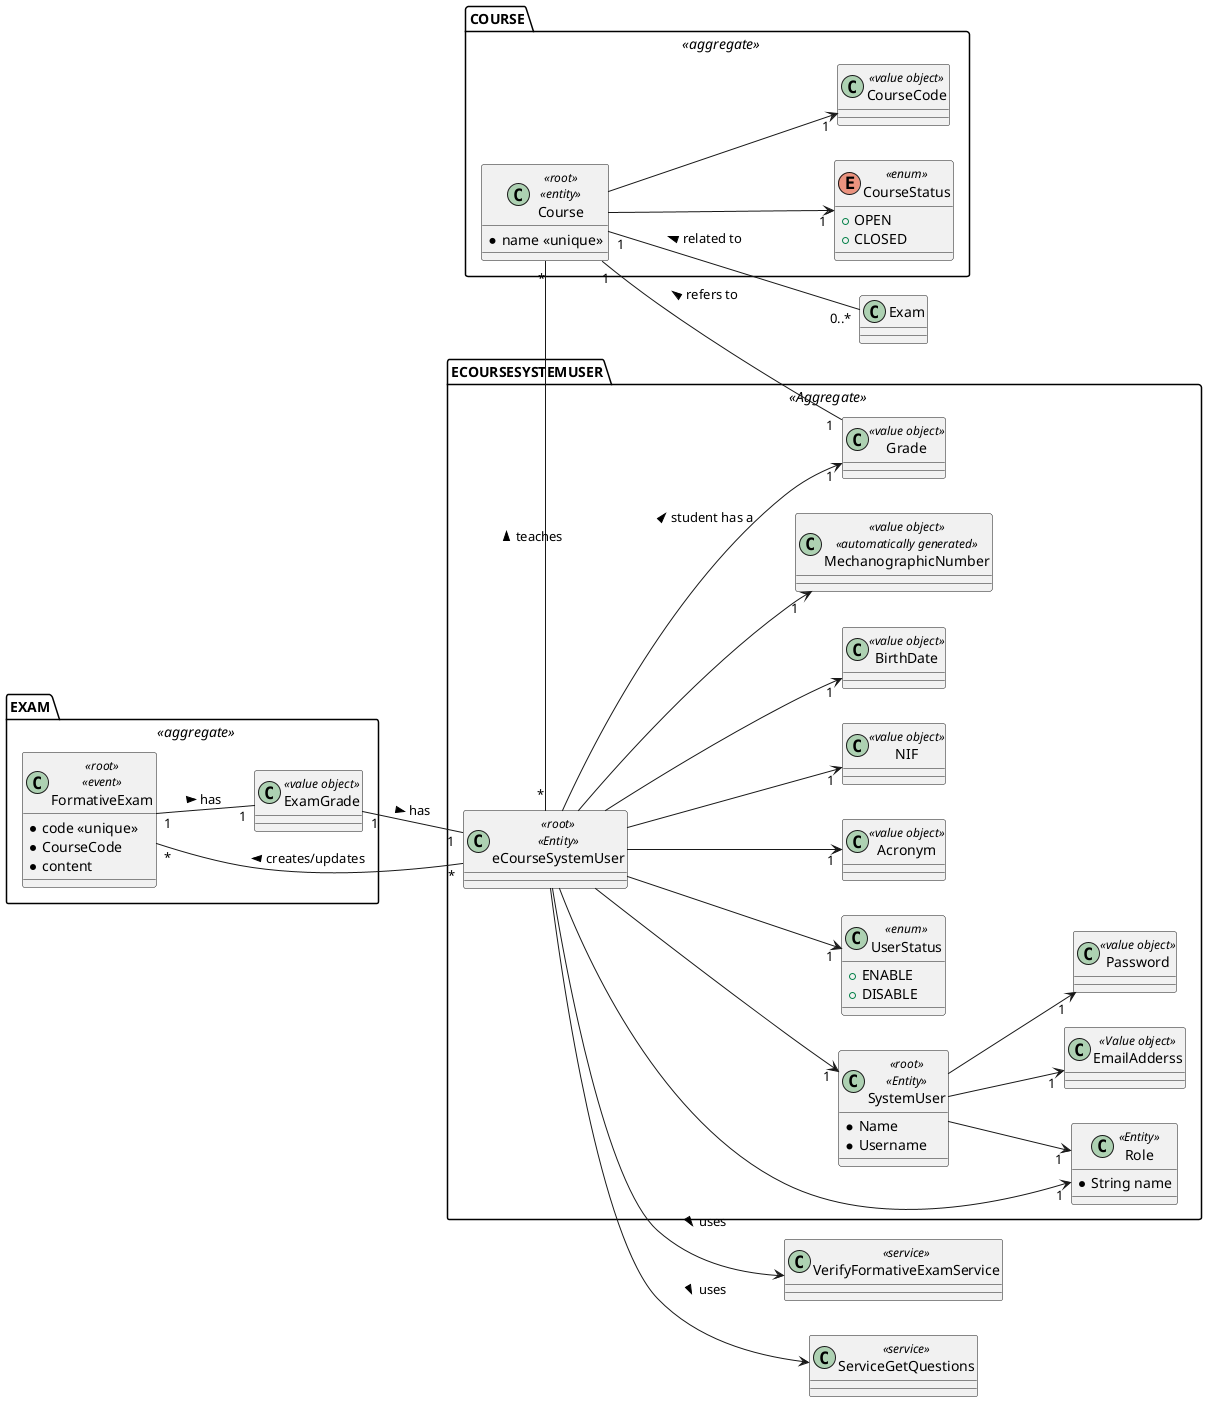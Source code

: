 @startuml
'https://plantuml.com/sequence-diagram

left to right direction

package "ECOURSESYSTEMUSER" <<Aggregate>> {

    class SystemUser <<root>> <<Entity>> {
        * Name
        * Username
    }

    class eCourseSystemUser <<root>> <<Entity>> {

    }

    class EmailAdderss <<Value object>>

    class Role <<Entity>> {
        * String name
    }

    class UserStatus <<enum>> {
        + ENABLE
        + DISABLE
    }

    class Password <<value object>>

    class Acronym <<value object>>

    class NIF <<value object>>

    class BirthDate <<value object>>

    class MechanographicNumber <<value object>> <<automatically generated>>

    class Grade <<value object>>

}

package "COURSE" <<aggregate>> {
    class Course <<root>> <<entity>> {
        * name <<unique>>

    }

    enum CourseStatus <<enum>> {
        + OPEN
        + CLOSED
    }

    class CourseCode <<value object>>
}

package "EXAM" <<aggregate>> {
    class FormativeExam <<root>> <<event>> {
        * code <<unique>>
        * CourseCode
        * content
    }

    class ExamGrade <<value object>>

}

class VerifyFormativeExamService <<service>> {

}

class ServiceGetQuestions <<service>> {

}



'Relationships

SystemUser --> "1" EmailAdderss
SystemUser --> "1" Password
SystemUser --> "1" Role

eCourseSystemUser --> "1" SystemUser
eCourseSystemUser --> "1" Role
eCourseSystemUser --> "1" UserStatus
eCourseSystemUser --> "1" Acronym
eCourseSystemUser --> "1" NIF
eCourseSystemUser --> "1" BirthDate
eCourseSystemUser --> "1" MechanographicNumber
eCourseSystemUser --> "1" Grade : student has a >

eCourseSystemUser --> VerifyFormativeExamService : uses >
eCourseSystemUser --> ServiceGetQuestions : uses >

eCourseSystemUser "*" - "*" FormativeExam : creates/updates >




Course --> "1" CourseStatus
Course --> "1" CourseCode

Course "1" -- "1" Grade : refers to <
Course "1" -- "0..*" Exam : related to <

Course "*" - "*" eCourseSystemUser : teaches <

FormativeExam "1" -- "1" ExamGrade : has >
ExamGrade "1" -- "1" eCourseSystemUser : has >

@enduml